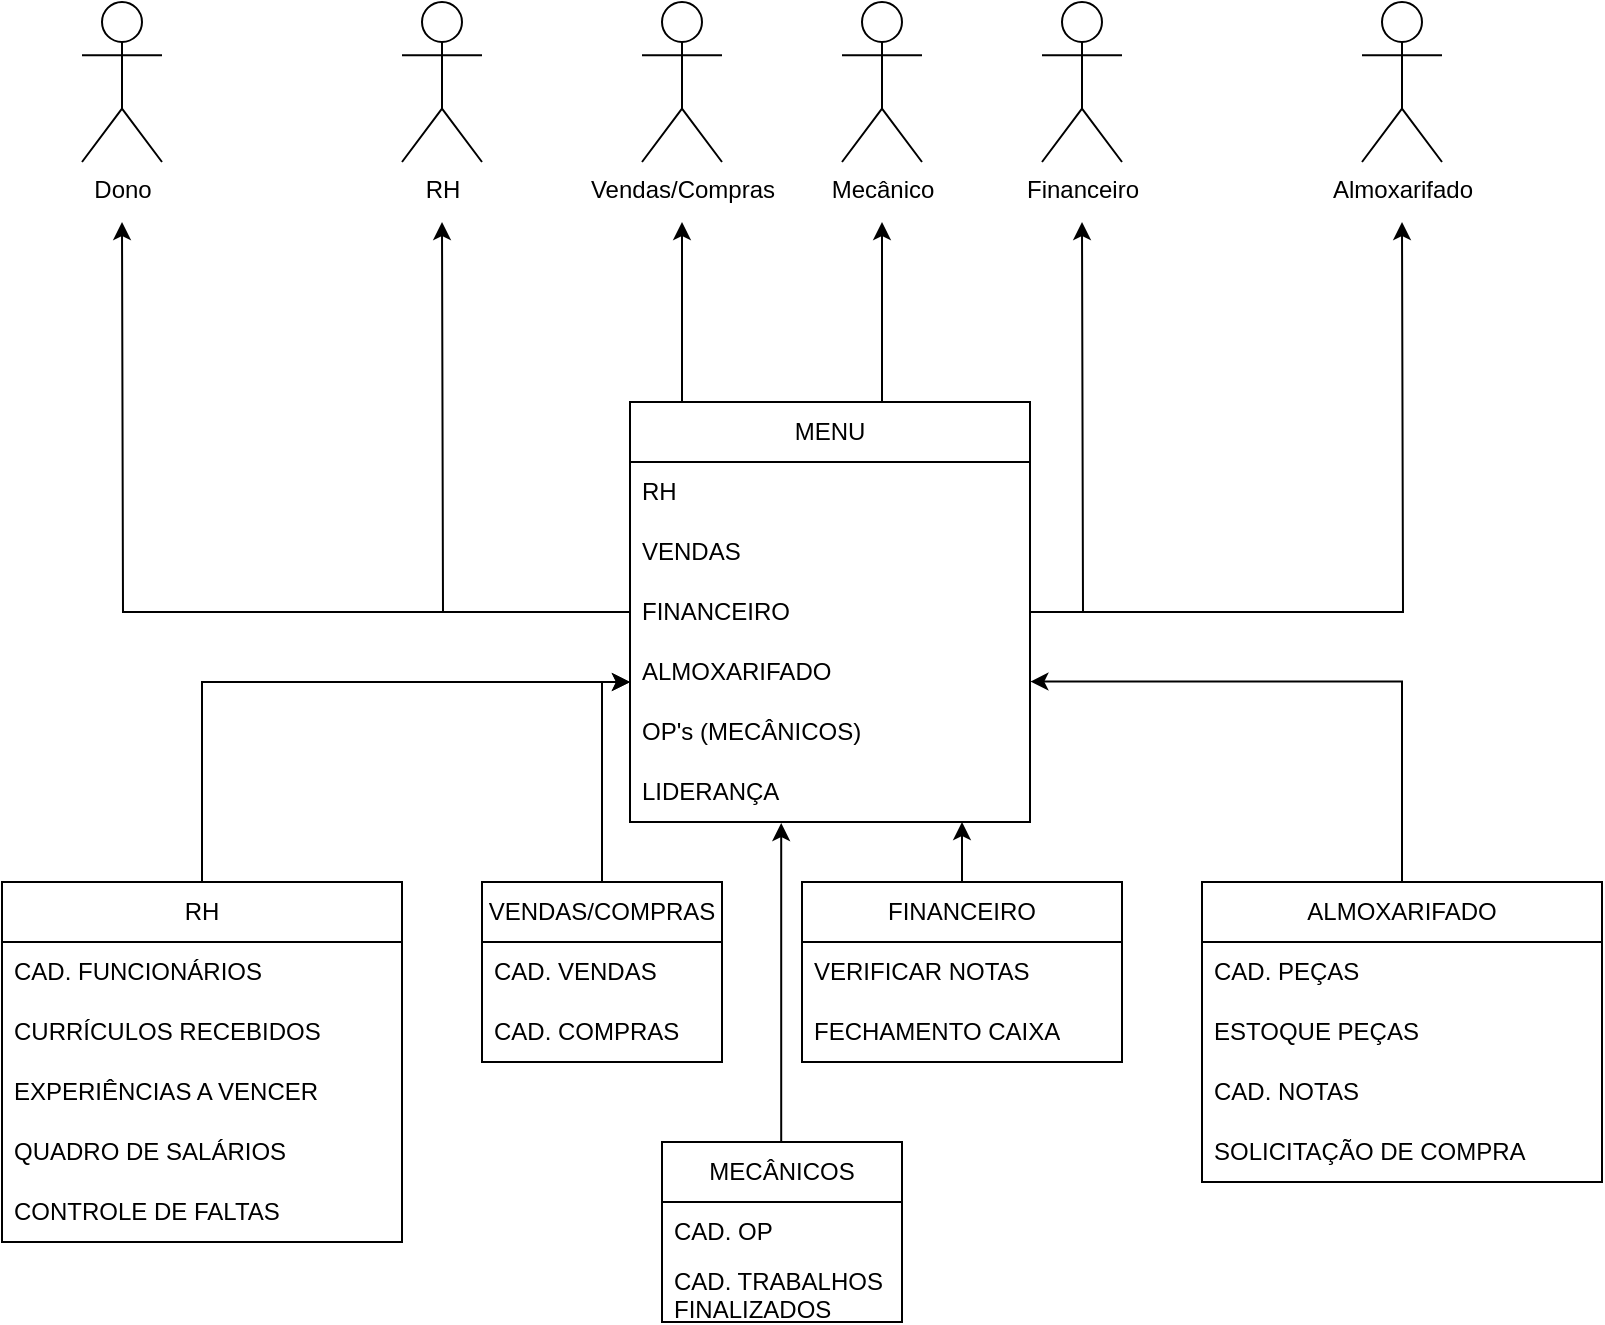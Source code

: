 <mxfile version="24.0.2" type="github">
  <diagram name="Página-1" id="4cNc8xveKadblakKZYQo">
    <mxGraphModel dx="1522" dy="687" grid="1" gridSize="10" guides="1" tooltips="1" connect="1" arrows="1" fold="1" page="1" pageScale="1" pageWidth="827" pageHeight="1169" math="0" shadow="0">
      <root>
        <mxCell id="0" />
        <mxCell id="1" parent="0" />
        <mxCell id="zrmIAZ3kQKPFekGkCXjR-2" value="Dono" style="shape=umlActor;verticalLabelPosition=bottom;verticalAlign=top;html=1;outlineConnect=0;" vertex="1" parent="1">
          <mxGeometry x="40" width="40" height="80" as="geometry" />
        </mxCell>
        <mxCell id="zrmIAZ3kQKPFekGkCXjR-3" value="RH" style="shape=umlActor;verticalLabelPosition=bottom;verticalAlign=top;html=1;outlineConnect=0;" vertex="1" parent="1">
          <mxGeometry x="200" width="40" height="80" as="geometry" />
        </mxCell>
        <mxCell id="zrmIAZ3kQKPFekGkCXjR-4" value="Vendas/Compras" style="shape=umlActor;verticalLabelPosition=bottom;verticalAlign=top;html=1;outlineConnect=0;" vertex="1" parent="1">
          <mxGeometry x="320" width="40" height="80" as="geometry" />
        </mxCell>
        <mxCell id="zrmIAZ3kQKPFekGkCXjR-9" value="Almoxarifado" style="shape=umlActor;verticalLabelPosition=bottom;verticalAlign=top;html=1;outlineConnect=0;" vertex="1" parent="1">
          <mxGeometry x="680" width="40" height="80" as="geometry" />
        </mxCell>
        <mxCell id="zrmIAZ3kQKPFekGkCXjR-16" style="edgeStyle=orthogonalEdgeStyle;rounded=0;orthogonalLoop=1;jettySize=auto;html=1;" edge="1" parent="1" source="zrmIAZ3kQKPFekGkCXjR-10">
          <mxGeometry relative="1" as="geometry">
            <mxPoint x="60" y="110" as="targetPoint" />
          </mxGeometry>
        </mxCell>
        <mxCell id="zrmIAZ3kQKPFekGkCXjR-17" style="edgeStyle=orthogonalEdgeStyle;rounded=0;orthogonalLoop=1;jettySize=auto;html=1;" edge="1" parent="1" source="zrmIAZ3kQKPFekGkCXjR-10">
          <mxGeometry relative="1" as="geometry">
            <mxPoint x="220" y="110" as="targetPoint" />
          </mxGeometry>
        </mxCell>
        <mxCell id="zrmIAZ3kQKPFekGkCXjR-18" style="edgeStyle=orthogonalEdgeStyle;rounded=0;orthogonalLoop=1;jettySize=auto;html=1;" edge="1" parent="1" source="zrmIAZ3kQKPFekGkCXjR-10">
          <mxGeometry relative="1" as="geometry">
            <mxPoint x="340" y="110" as="targetPoint" />
            <Array as="points">
              <mxPoint x="340" y="170" />
              <mxPoint x="340" y="170" />
            </Array>
          </mxGeometry>
        </mxCell>
        <mxCell id="zrmIAZ3kQKPFekGkCXjR-19" style="edgeStyle=orthogonalEdgeStyle;rounded=0;orthogonalLoop=1;jettySize=auto;html=1;" edge="1" parent="1" source="zrmIAZ3kQKPFekGkCXjR-10">
          <mxGeometry relative="1" as="geometry">
            <mxPoint x="540" y="110" as="targetPoint" />
          </mxGeometry>
        </mxCell>
        <mxCell id="zrmIAZ3kQKPFekGkCXjR-20" style="edgeStyle=orthogonalEdgeStyle;rounded=0;orthogonalLoop=1;jettySize=auto;html=1;" edge="1" parent="1" source="zrmIAZ3kQKPFekGkCXjR-10">
          <mxGeometry relative="1" as="geometry">
            <mxPoint x="700" y="110" as="targetPoint" />
          </mxGeometry>
        </mxCell>
        <mxCell id="zrmIAZ3kQKPFekGkCXjR-50" style="edgeStyle=orthogonalEdgeStyle;rounded=0;orthogonalLoop=1;jettySize=auto;html=1;" edge="1" parent="1" source="zrmIAZ3kQKPFekGkCXjR-10">
          <mxGeometry relative="1" as="geometry">
            <mxPoint x="440" y="110" as="targetPoint" />
            <Array as="points">
              <mxPoint x="440" y="130" />
              <mxPoint x="440" y="130" />
            </Array>
          </mxGeometry>
        </mxCell>
        <mxCell id="zrmIAZ3kQKPFekGkCXjR-10" value="MENU" style="swimlane;fontStyle=0;childLayout=stackLayout;horizontal=1;startSize=30;horizontalStack=0;resizeParent=1;resizeParentMax=0;resizeLast=0;collapsible=1;marginBottom=0;whiteSpace=wrap;html=1;" vertex="1" parent="1">
          <mxGeometry x="314" y="200" width="200" height="210" as="geometry" />
        </mxCell>
        <mxCell id="zrmIAZ3kQKPFekGkCXjR-11" value="RH" style="text;strokeColor=none;fillColor=none;align=left;verticalAlign=middle;spacingLeft=4;spacingRight=4;overflow=hidden;points=[[0,0.5],[1,0.5]];portConstraint=eastwest;rotatable=0;whiteSpace=wrap;html=1;" vertex="1" parent="zrmIAZ3kQKPFekGkCXjR-10">
          <mxGeometry y="30" width="200" height="30" as="geometry" />
        </mxCell>
        <mxCell id="zrmIAZ3kQKPFekGkCXjR-12" value="VENDAS" style="text;strokeColor=none;fillColor=none;align=left;verticalAlign=middle;spacingLeft=4;spacingRight=4;overflow=hidden;points=[[0,0.5],[1,0.5]];portConstraint=eastwest;rotatable=0;whiteSpace=wrap;html=1;" vertex="1" parent="zrmIAZ3kQKPFekGkCXjR-10">
          <mxGeometry y="60" width="200" height="30" as="geometry" />
        </mxCell>
        <mxCell id="zrmIAZ3kQKPFekGkCXjR-13" value="FINANCEIRO" style="text;strokeColor=none;fillColor=none;align=left;verticalAlign=middle;spacingLeft=4;spacingRight=4;overflow=hidden;points=[[0,0.5],[1,0.5]];portConstraint=eastwest;rotatable=0;whiteSpace=wrap;html=1;" vertex="1" parent="zrmIAZ3kQKPFekGkCXjR-10">
          <mxGeometry y="90" width="200" height="30" as="geometry" />
        </mxCell>
        <mxCell id="zrmIAZ3kQKPFekGkCXjR-15" value="ALMOXARIFADO" style="text;strokeColor=none;fillColor=none;align=left;verticalAlign=middle;spacingLeft=4;spacingRight=4;overflow=hidden;points=[[0,0.5],[1,0.5]];portConstraint=eastwest;rotatable=0;whiteSpace=wrap;html=1;" vertex="1" parent="zrmIAZ3kQKPFekGkCXjR-10">
          <mxGeometry y="120" width="200" height="30" as="geometry" />
        </mxCell>
        <mxCell id="zrmIAZ3kQKPFekGkCXjR-51" value="OP&#39;s (MECÂNICOS)" style="text;strokeColor=none;fillColor=none;align=left;verticalAlign=middle;spacingLeft=4;spacingRight=4;overflow=hidden;points=[[0,0.5],[1,0.5]];portConstraint=eastwest;rotatable=0;whiteSpace=wrap;html=1;" vertex="1" parent="zrmIAZ3kQKPFekGkCXjR-10">
          <mxGeometry y="150" width="200" height="30" as="geometry" />
        </mxCell>
        <mxCell id="zrmIAZ3kQKPFekGkCXjR-62" value="LIDERANÇA" style="text;strokeColor=none;fillColor=none;align=left;verticalAlign=middle;spacingLeft=4;spacingRight=4;overflow=hidden;points=[[0,0.5],[1,0.5]];portConstraint=eastwest;rotatable=0;whiteSpace=wrap;html=1;" vertex="1" parent="zrmIAZ3kQKPFekGkCXjR-10">
          <mxGeometry y="180" width="200" height="30" as="geometry" />
        </mxCell>
        <mxCell id="zrmIAZ3kQKPFekGkCXjR-14" value="Financeiro" style="shape=umlActor;verticalLabelPosition=bottom;verticalAlign=top;html=1;outlineConnect=0;" vertex="1" parent="1">
          <mxGeometry x="520" width="40" height="80" as="geometry" />
        </mxCell>
        <mxCell id="zrmIAZ3kQKPFekGkCXjR-43" style="edgeStyle=orthogonalEdgeStyle;rounded=0;orthogonalLoop=1;jettySize=auto;html=1;" edge="1" parent="1" source="zrmIAZ3kQKPFekGkCXjR-21" target="zrmIAZ3kQKPFekGkCXjR-15">
          <mxGeometry relative="1" as="geometry">
            <Array as="points">
              <mxPoint x="100" y="340" />
            </Array>
          </mxGeometry>
        </mxCell>
        <mxCell id="zrmIAZ3kQKPFekGkCXjR-21" value="RH" style="swimlane;fontStyle=0;childLayout=stackLayout;horizontal=1;startSize=30;horizontalStack=0;resizeParent=1;resizeParentMax=0;resizeLast=0;collapsible=1;marginBottom=0;whiteSpace=wrap;html=1;" vertex="1" parent="1">
          <mxGeometry y="440" width="200" height="180" as="geometry" />
        </mxCell>
        <mxCell id="zrmIAZ3kQKPFekGkCXjR-22" value="CAD. FUNCIONÁRIOS" style="text;strokeColor=none;fillColor=none;align=left;verticalAlign=middle;spacingLeft=4;spacingRight=4;overflow=hidden;points=[[0,0.5],[1,0.5]];portConstraint=eastwest;rotatable=0;whiteSpace=wrap;html=1;" vertex="1" parent="zrmIAZ3kQKPFekGkCXjR-21">
          <mxGeometry y="30" width="200" height="30" as="geometry" />
        </mxCell>
        <mxCell id="zrmIAZ3kQKPFekGkCXjR-23" value="CURRÍCULOS RECEBIDOS" style="text;strokeColor=none;fillColor=none;align=left;verticalAlign=middle;spacingLeft=4;spacingRight=4;overflow=hidden;points=[[0,0.5],[1,0.5]];portConstraint=eastwest;rotatable=0;whiteSpace=wrap;html=1;" vertex="1" parent="zrmIAZ3kQKPFekGkCXjR-21">
          <mxGeometry y="60" width="200" height="30" as="geometry" />
        </mxCell>
        <mxCell id="zrmIAZ3kQKPFekGkCXjR-24" value="EXPERIÊNCIAS A VENCER" style="text;strokeColor=none;fillColor=none;align=left;verticalAlign=middle;spacingLeft=4;spacingRight=4;overflow=hidden;points=[[0,0.5],[1,0.5]];portConstraint=eastwest;rotatable=0;whiteSpace=wrap;html=1;" vertex="1" parent="zrmIAZ3kQKPFekGkCXjR-21">
          <mxGeometry y="90" width="200" height="30" as="geometry" />
        </mxCell>
        <mxCell id="zrmIAZ3kQKPFekGkCXjR-26" value="QUADRO DE SALÁRIOS" style="text;strokeColor=none;fillColor=none;align=left;verticalAlign=middle;spacingLeft=4;spacingRight=4;overflow=hidden;points=[[0,0.5],[1,0.5]];portConstraint=eastwest;rotatable=0;whiteSpace=wrap;html=1;" vertex="1" parent="zrmIAZ3kQKPFekGkCXjR-21">
          <mxGeometry y="120" width="200" height="30" as="geometry" />
        </mxCell>
        <mxCell id="zrmIAZ3kQKPFekGkCXjR-48" value="CONTROLE DE FALTAS" style="text;strokeColor=none;fillColor=none;align=left;verticalAlign=middle;spacingLeft=4;spacingRight=4;overflow=hidden;points=[[0,0.5],[1,0.5]];portConstraint=eastwest;rotatable=0;whiteSpace=wrap;html=1;" vertex="1" parent="zrmIAZ3kQKPFekGkCXjR-21">
          <mxGeometry y="150" width="200" height="30" as="geometry" />
        </mxCell>
        <mxCell id="zrmIAZ3kQKPFekGkCXjR-44" style="edgeStyle=orthogonalEdgeStyle;rounded=0;orthogonalLoop=1;jettySize=auto;html=1;" edge="1" parent="1" source="zrmIAZ3kQKPFekGkCXjR-27" target="zrmIAZ3kQKPFekGkCXjR-15">
          <mxGeometry relative="1" as="geometry">
            <Array as="points">
              <mxPoint x="300" y="340" />
            </Array>
          </mxGeometry>
        </mxCell>
        <mxCell id="zrmIAZ3kQKPFekGkCXjR-27" value="VENDAS/COMPRAS" style="swimlane;fontStyle=0;childLayout=stackLayout;horizontal=1;startSize=30;horizontalStack=0;resizeParent=1;resizeParentMax=0;resizeLast=0;collapsible=1;marginBottom=0;whiteSpace=wrap;html=1;" vertex="1" parent="1">
          <mxGeometry x="240" y="440" width="120" height="90" as="geometry" />
        </mxCell>
        <mxCell id="zrmIAZ3kQKPFekGkCXjR-28" value="CAD. VENDAS" style="text;strokeColor=none;fillColor=none;align=left;verticalAlign=middle;spacingLeft=4;spacingRight=4;overflow=hidden;points=[[0,0.5],[1,0.5]];portConstraint=eastwest;rotatable=0;whiteSpace=wrap;html=1;" vertex="1" parent="zrmIAZ3kQKPFekGkCXjR-27">
          <mxGeometry y="30" width="120" height="30" as="geometry" />
        </mxCell>
        <mxCell id="zrmIAZ3kQKPFekGkCXjR-29" value="CAD. COMPRAS" style="text;strokeColor=none;fillColor=none;align=left;verticalAlign=middle;spacingLeft=4;spacingRight=4;overflow=hidden;points=[[0,0.5],[1,0.5]];portConstraint=eastwest;rotatable=0;whiteSpace=wrap;html=1;" vertex="1" parent="zrmIAZ3kQKPFekGkCXjR-27">
          <mxGeometry y="60" width="120" height="30" as="geometry" />
        </mxCell>
        <mxCell id="zrmIAZ3kQKPFekGkCXjR-32" value="FINANCEIRO" style="swimlane;fontStyle=0;childLayout=stackLayout;horizontal=1;startSize=30;horizontalStack=0;resizeParent=1;resizeParentMax=0;resizeLast=0;collapsible=1;marginBottom=0;whiteSpace=wrap;html=1;" vertex="1" parent="1">
          <mxGeometry x="400" y="440" width="160" height="90" as="geometry" />
        </mxCell>
        <mxCell id="zrmIAZ3kQKPFekGkCXjR-33" value="VERIFICAR NOTAS" style="text;strokeColor=none;fillColor=none;align=left;verticalAlign=middle;spacingLeft=4;spacingRight=4;overflow=hidden;points=[[0,0.5],[1,0.5]];portConstraint=eastwest;rotatable=0;whiteSpace=wrap;html=1;" vertex="1" parent="zrmIAZ3kQKPFekGkCXjR-32">
          <mxGeometry y="30" width="160" height="30" as="geometry" />
        </mxCell>
        <mxCell id="zrmIAZ3kQKPFekGkCXjR-47" value="FECHAMENTO CAIXA" style="text;strokeColor=none;fillColor=none;align=left;verticalAlign=middle;spacingLeft=4;spacingRight=4;overflow=hidden;points=[[0,0.5],[1,0.5]];portConstraint=eastwest;rotatable=0;whiteSpace=wrap;html=1;" vertex="1" parent="zrmIAZ3kQKPFekGkCXjR-32">
          <mxGeometry y="60" width="160" height="30" as="geometry" />
        </mxCell>
        <mxCell id="zrmIAZ3kQKPFekGkCXjR-37" value="ALMOXARIFADO" style="swimlane;fontStyle=0;childLayout=stackLayout;horizontal=1;startSize=30;horizontalStack=0;resizeParent=1;resizeParentMax=0;resizeLast=0;collapsible=1;marginBottom=0;whiteSpace=wrap;html=1;" vertex="1" parent="1">
          <mxGeometry x="600" y="440" width="200" height="150" as="geometry" />
        </mxCell>
        <mxCell id="zrmIAZ3kQKPFekGkCXjR-38" value="CAD. PEÇAS" style="text;strokeColor=none;fillColor=none;align=left;verticalAlign=middle;spacingLeft=4;spacingRight=4;overflow=hidden;points=[[0,0.5],[1,0.5]];portConstraint=eastwest;rotatable=0;whiteSpace=wrap;html=1;" vertex="1" parent="zrmIAZ3kQKPFekGkCXjR-37">
          <mxGeometry y="30" width="200" height="30" as="geometry" />
        </mxCell>
        <mxCell id="zrmIAZ3kQKPFekGkCXjR-39" value="ESTOQUE PEÇAS" style="text;strokeColor=none;fillColor=none;align=left;verticalAlign=middle;spacingLeft=4;spacingRight=4;overflow=hidden;points=[[0,0.5],[1,0.5]];portConstraint=eastwest;rotatable=0;whiteSpace=wrap;html=1;" vertex="1" parent="zrmIAZ3kQKPFekGkCXjR-37">
          <mxGeometry y="60" width="200" height="30" as="geometry" />
        </mxCell>
        <mxCell id="zrmIAZ3kQKPFekGkCXjR-40" value="CAD. NOTAS" style="text;strokeColor=none;fillColor=none;align=left;verticalAlign=middle;spacingLeft=4;spacingRight=4;overflow=hidden;points=[[0,0.5],[1,0.5]];portConstraint=eastwest;rotatable=0;whiteSpace=wrap;html=1;" vertex="1" parent="zrmIAZ3kQKPFekGkCXjR-37">
          <mxGeometry y="90" width="200" height="30" as="geometry" />
        </mxCell>
        <mxCell id="zrmIAZ3kQKPFekGkCXjR-42" value="SOLICITAÇÃO DE COMPRA" style="text;strokeColor=none;fillColor=none;align=left;verticalAlign=middle;spacingLeft=4;spacingRight=4;overflow=hidden;points=[[0,0.5],[1,0.5]];portConstraint=eastwest;rotatable=0;whiteSpace=wrap;html=1;" vertex="1" parent="zrmIAZ3kQKPFekGkCXjR-37">
          <mxGeometry y="120" width="200" height="30" as="geometry" />
        </mxCell>
        <mxCell id="zrmIAZ3kQKPFekGkCXjR-46" style="edgeStyle=orthogonalEdgeStyle;rounded=0;orthogonalLoop=1;jettySize=auto;html=1;entryX=1.001;entryY=0.66;entryDx=0;entryDy=0;entryPerimeter=0;" edge="1" parent="1" source="zrmIAZ3kQKPFekGkCXjR-37" target="zrmIAZ3kQKPFekGkCXjR-15">
          <mxGeometry relative="1" as="geometry" />
        </mxCell>
        <mxCell id="zrmIAZ3kQKPFekGkCXjR-49" value="Mecânico" style="shape=umlActor;verticalLabelPosition=bottom;verticalAlign=top;html=1;outlineConnect=0;" vertex="1" parent="1">
          <mxGeometry x="420" width="40" height="80" as="geometry" />
        </mxCell>
        <mxCell id="zrmIAZ3kQKPFekGkCXjR-52" style="edgeStyle=orthogonalEdgeStyle;rounded=0;orthogonalLoop=1;jettySize=auto;html=1;" edge="1" parent="1" source="zrmIAZ3kQKPFekGkCXjR-32">
          <mxGeometry relative="1" as="geometry">
            <mxPoint x="480" y="410" as="targetPoint" />
          </mxGeometry>
        </mxCell>
        <mxCell id="zrmIAZ3kQKPFekGkCXjR-53" value="MECÂNICOS" style="swimlane;fontStyle=0;childLayout=stackLayout;horizontal=1;startSize=30;horizontalStack=0;resizeParent=1;resizeParentMax=0;resizeLast=0;collapsible=1;marginBottom=0;whiteSpace=wrap;html=1;" vertex="1" parent="1">
          <mxGeometry x="330" y="570" width="120" height="90" as="geometry" />
        </mxCell>
        <mxCell id="zrmIAZ3kQKPFekGkCXjR-54" value="CAD. OP" style="text;strokeColor=none;fillColor=none;align=left;verticalAlign=middle;spacingLeft=4;spacingRight=4;overflow=hidden;points=[[0,0.5],[1,0.5]];portConstraint=eastwest;rotatable=0;whiteSpace=wrap;html=1;" vertex="1" parent="zrmIAZ3kQKPFekGkCXjR-53">
          <mxGeometry y="30" width="120" height="30" as="geometry" />
        </mxCell>
        <mxCell id="zrmIAZ3kQKPFekGkCXjR-55" value="CAD. TRABALHOS FINALIZADOS" style="text;strokeColor=none;fillColor=none;align=left;verticalAlign=middle;spacingLeft=4;spacingRight=4;overflow=hidden;points=[[0,0.5],[1,0.5]];portConstraint=eastwest;rotatable=0;whiteSpace=wrap;html=1;" vertex="1" parent="zrmIAZ3kQKPFekGkCXjR-53">
          <mxGeometry y="60" width="120" height="30" as="geometry" />
        </mxCell>
        <mxCell id="zrmIAZ3kQKPFekGkCXjR-56" style="edgeStyle=orthogonalEdgeStyle;rounded=0;orthogonalLoop=1;jettySize=auto;html=1;entryX=0.378;entryY=1.017;entryDx=0;entryDy=0;entryPerimeter=0;" edge="1" parent="1" source="zrmIAZ3kQKPFekGkCXjR-53" target="zrmIAZ3kQKPFekGkCXjR-62">
          <mxGeometry relative="1" as="geometry">
            <mxPoint x="410" y="420" as="targetPoint" />
            <Array as="points">
              <mxPoint x="390" y="410" />
            </Array>
          </mxGeometry>
        </mxCell>
      </root>
    </mxGraphModel>
  </diagram>
</mxfile>
